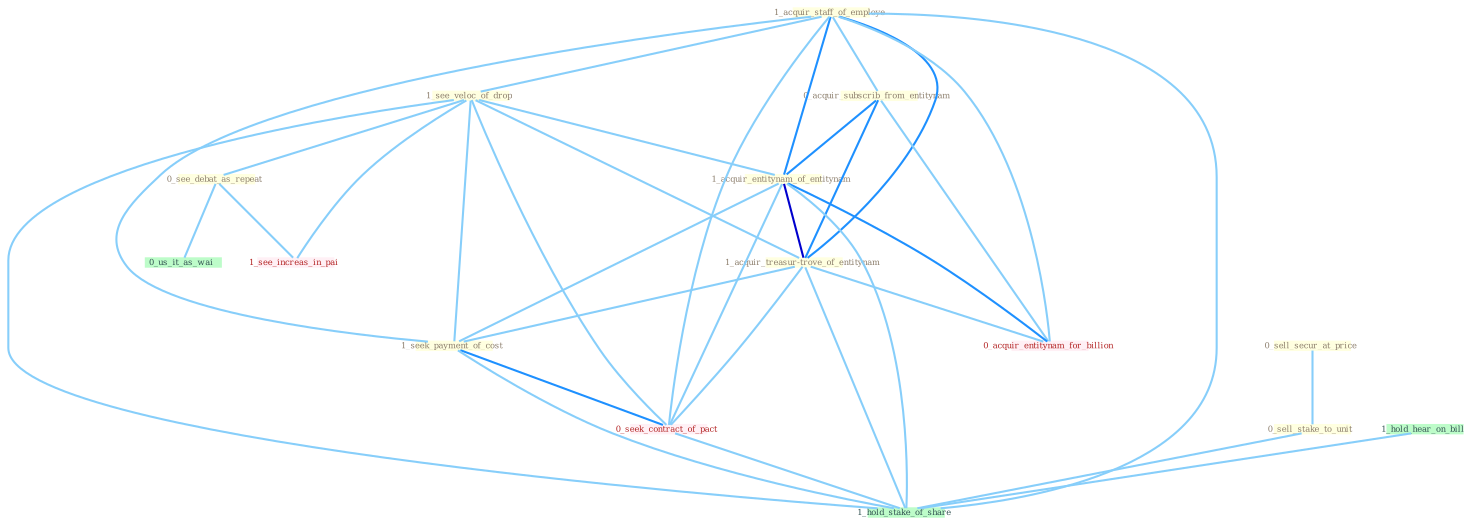 Graph G{ 
    node
    [shape=polygon,style=filled,width=.5,height=.06,color="#BDFCC9",fixedsize=true,fontsize=4,
    fontcolor="#2f4f4f"];
    {node
    [color="#ffffe0", fontcolor="#8b7d6b"] "1_acquir_staff_of_employe " "1_see_veloc_of_drop " "0_see_debat_as_repeat " "0_sell_secur_at_price " "0_acquir_subscrib_from_entitynam " "0_sell_stake_to_unit " "1_acquir_entitynam_of_entitynam " "1_acquir_treasur-trove_of_entitynam " "1_seek_payment_of_cost "}
{node [color="#fff0f5", fontcolor="#b22222"] "0_seek_contract_of_pact " "0_acquir_entitynam_for_billion " "1_see_increas_in_pai "}
edge [color="#B0E2FF"];

	"1_acquir_staff_of_employe " -- "1_see_veloc_of_drop " [w="1", color="#87cefa" ];
	"1_acquir_staff_of_employe " -- "0_acquir_subscrib_from_entitynam " [w="1", color="#87cefa" ];
	"1_acquir_staff_of_employe " -- "1_acquir_entitynam_of_entitynam " [w="2", color="#1e90ff" , len=0.8];
	"1_acquir_staff_of_employe " -- "1_acquir_treasur-trove_of_entitynam " [w="2", color="#1e90ff" , len=0.8];
	"1_acquir_staff_of_employe " -- "1_seek_payment_of_cost " [w="1", color="#87cefa" ];
	"1_acquir_staff_of_employe " -- "0_seek_contract_of_pact " [w="1", color="#87cefa" ];
	"1_acquir_staff_of_employe " -- "0_acquir_entitynam_for_billion " [w="1", color="#87cefa" ];
	"1_acquir_staff_of_employe " -- "1_hold_stake_of_share " [w="1", color="#87cefa" ];
	"1_see_veloc_of_drop " -- "0_see_debat_as_repeat " [w="1", color="#87cefa" ];
	"1_see_veloc_of_drop " -- "1_acquir_entitynam_of_entitynam " [w="1", color="#87cefa" ];
	"1_see_veloc_of_drop " -- "1_acquir_treasur-trove_of_entitynam " [w="1", color="#87cefa" ];
	"1_see_veloc_of_drop " -- "1_seek_payment_of_cost " [w="1", color="#87cefa" ];
	"1_see_veloc_of_drop " -- "0_seek_contract_of_pact " [w="1", color="#87cefa" ];
	"1_see_veloc_of_drop " -- "1_see_increas_in_pai " [w="1", color="#87cefa" ];
	"1_see_veloc_of_drop " -- "1_hold_stake_of_share " [w="1", color="#87cefa" ];
	"0_see_debat_as_repeat " -- "0_us_it_as_wai " [w="1", color="#87cefa" ];
	"0_see_debat_as_repeat " -- "1_see_increas_in_pai " [w="1", color="#87cefa" ];
	"0_sell_secur_at_price " -- "0_sell_stake_to_unit " [w="1", color="#87cefa" ];
	"0_acquir_subscrib_from_entitynam " -- "1_acquir_entitynam_of_entitynam " [w="2", color="#1e90ff" , len=0.8];
	"0_acquir_subscrib_from_entitynam " -- "1_acquir_treasur-trove_of_entitynam " [w="2", color="#1e90ff" , len=0.8];
	"0_acquir_subscrib_from_entitynam " -- "0_acquir_entitynam_for_billion " [w="1", color="#87cefa" ];
	"0_sell_stake_to_unit " -- "1_hold_stake_of_share " [w="1", color="#87cefa" ];
	"1_acquir_entitynam_of_entitynam " -- "1_acquir_treasur-trove_of_entitynam " [w="3", color="#0000cd" , len=0.6];
	"1_acquir_entitynam_of_entitynam " -- "1_seek_payment_of_cost " [w="1", color="#87cefa" ];
	"1_acquir_entitynam_of_entitynam " -- "0_seek_contract_of_pact " [w="1", color="#87cefa" ];
	"1_acquir_entitynam_of_entitynam " -- "0_acquir_entitynam_for_billion " [w="2", color="#1e90ff" , len=0.8];
	"1_acquir_entitynam_of_entitynam " -- "1_hold_stake_of_share " [w="1", color="#87cefa" ];
	"1_acquir_treasur-trove_of_entitynam " -- "1_seek_payment_of_cost " [w="1", color="#87cefa" ];
	"1_acquir_treasur-trove_of_entitynam " -- "0_seek_contract_of_pact " [w="1", color="#87cefa" ];
	"1_acquir_treasur-trove_of_entitynam " -- "0_acquir_entitynam_for_billion " [w="1", color="#87cefa" ];
	"1_acquir_treasur-trove_of_entitynam " -- "1_hold_stake_of_share " [w="1", color="#87cefa" ];
	"1_seek_payment_of_cost " -- "0_seek_contract_of_pact " [w="2", color="#1e90ff" , len=0.8];
	"1_seek_payment_of_cost " -- "1_hold_stake_of_share " [w="1", color="#87cefa" ];
	"0_seek_contract_of_pact " -- "1_hold_stake_of_share " [w="1", color="#87cefa" ];
	"1_hold_hear_on_bill " -- "1_hold_stake_of_share " [w="1", color="#87cefa" ];
}